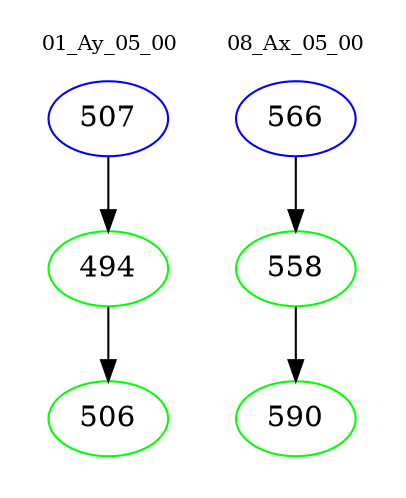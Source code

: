 digraph{
subgraph cluster_0 {
color = white
label = "01_Ay_05_00";
fontsize=10;
T0_507 [label="507", color="blue"]
T0_507 -> T0_494 [color="black"]
T0_494 [label="494", color="green"]
T0_494 -> T0_506 [color="black"]
T0_506 [label="506", color="green"]
}
subgraph cluster_1 {
color = white
label = "08_Ax_05_00";
fontsize=10;
T1_566 [label="566", color="blue"]
T1_566 -> T1_558 [color="black"]
T1_558 [label="558", color="green"]
T1_558 -> T1_590 [color="black"]
T1_590 [label="590", color="green"]
}
}
